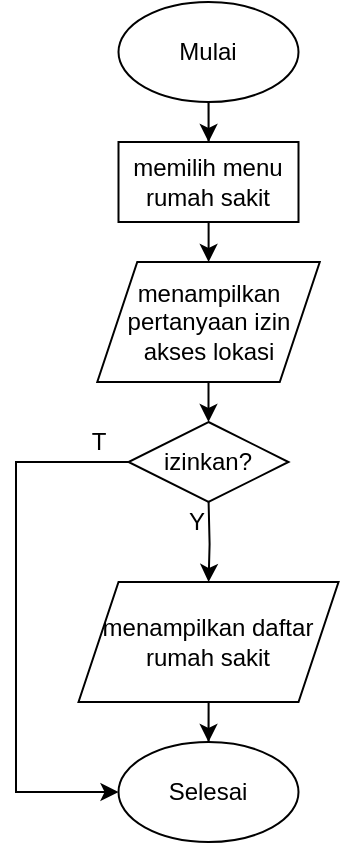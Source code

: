 <mxfile version="20.8.16" type="device"><diagram name="Page-1" id="obQoU2c37vdubpMZgKOe"><mxGraphModel dx="1036" dy="614" grid="1" gridSize="10" guides="1" tooltips="1" connect="1" arrows="1" fold="1" page="1" pageScale="1" pageWidth="850" pageHeight="1100" math="0" shadow="0"><root><mxCell id="0"/><mxCell id="1" parent="0"/><mxCell id="PFEmdgZtc0pheLQGXHmz-1" value="" style="edgeStyle=orthogonalEdgeStyle;rounded=0;orthogonalLoop=1;jettySize=auto;html=1;" edge="1" parent="1" source="PFEmdgZtc0pheLQGXHmz-2" target="PFEmdgZtc0pheLQGXHmz-4"><mxGeometry relative="1" as="geometry"/></mxCell><mxCell id="PFEmdgZtc0pheLQGXHmz-2" value="Mulai" style="ellipse;whiteSpace=wrap;html=1;" vertex="1" parent="1"><mxGeometry x="291.25" y="60" width="90" height="50" as="geometry"/></mxCell><mxCell id="PFEmdgZtc0pheLQGXHmz-3" value="" style="edgeStyle=orthogonalEdgeStyle;rounded=0;orthogonalLoop=1;jettySize=auto;html=1;" edge="1" parent="1" source="PFEmdgZtc0pheLQGXHmz-4" target="PFEmdgZtc0pheLQGXHmz-6"><mxGeometry relative="1" as="geometry"/></mxCell><mxCell id="PFEmdgZtc0pheLQGXHmz-4" value="memilih menu rumah sakit" style="rounded=0;whiteSpace=wrap;html=1;" vertex="1" parent="1"><mxGeometry x="291.25" y="130" width="90" height="40" as="geometry"/></mxCell><mxCell id="PFEmdgZtc0pheLQGXHmz-5" value="" style="edgeStyle=orthogonalEdgeStyle;rounded=0;orthogonalLoop=1;jettySize=auto;html=1;" edge="1" parent="1" source="PFEmdgZtc0pheLQGXHmz-6"><mxGeometry relative="1" as="geometry"><mxPoint x="336.3" y="270" as="targetPoint"/></mxGeometry></mxCell><mxCell id="PFEmdgZtc0pheLQGXHmz-6" value="menampilkan pertanyaan izin akses lokasi" style="shape=parallelogram;perimeter=parallelogramPerimeter;whiteSpace=wrap;html=1;fixedSize=1;" vertex="1" parent="1"><mxGeometry x="280.63" y="190" width="111.25" height="60" as="geometry"/></mxCell><mxCell id="PFEmdgZtc0pheLQGXHmz-7" value="" style="edgeStyle=orthogonalEdgeStyle;rounded=0;orthogonalLoop=1;jettySize=auto;html=1;" edge="1" parent="1" target="PFEmdgZtc0pheLQGXHmz-9"><mxGeometry relative="1" as="geometry"><mxPoint x="336.3" y="310" as="sourcePoint"/></mxGeometry></mxCell><mxCell id="PFEmdgZtc0pheLQGXHmz-8" value="" style="edgeStyle=orthogonalEdgeStyle;rounded=0;orthogonalLoop=1;jettySize=auto;html=1;" edge="1" parent="1" source="PFEmdgZtc0pheLQGXHmz-9" target="PFEmdgZtc0pheLQGXHmz-10"><mxGeometry relative="1" as="geometry"/></mxCell><mxCell id="PFEmdgZtc0pheLQGXHmz-9" value="menampilkan daftar rumah sakit" style="shape=parallelogram;perimeter=parallelogramPerimeter;whiteSpace=wrap;html=1;fixedSize=1;" vertex="1" parent="1"><mxGeometry x="271.26" y="350" width="130" height="60" as="geometry"/></mxCell><mxCell id="PFEmdgZtc0pheLQGXHmz-10" value="Selesai" style="ellipse;whiteSpace=wrap;html=1;" vertex="1" parent="1"><mxGeometry x="291.25" y="430" width="90" height="50" as="geometry"/></mxCell><mxCell id="PFEmdgZtc0pheLQGXHmz-11" style="edgeStyle=orthogonalEdgeStyle;rounded=0;orthogonalLoop=1;jettySize=auto;html=1;entryX=0;entryY=0.5;entryDx=0;entryDy=0;" edge="1" parent="1" source="PFEmdgZtc0pheLQGXHmz-12" target="PFEmdgZtc0pheLQGXHmz-10"><mxGeometry relative="1" as="geometry"><Array as="points"><mxPoint x="240" y="290"/><mxPoint x="240" y="455"/></Array></mxGeometry></mxCell><mxCell id="PFEmdgZtc0pheLQGXHmz-12" value="izinkan?" style="rhombus;whiteSpace=wrap;html=1;" vertex="1" parent="1"><mxGeometry x="296.25" y="270" width="80" height="40" as="geometry"/></mxCell><mxCell id="PFEmdgZtc0pheLQGXHmz-13" value="Y" style="text;html=1;align=center;verticalAlign=middle;resizable=0;points=[];autosize=1;strokeColor=none;fillColor=none;" vertex="1" parent="1"><mxGeometry x="315" y="305" width="30" height="30" as="geometry"/></mxCell><mxCell id="PFEmdgZtc0pheLQGXHmz-14" value="T" style="text;html=1;align=center;verticalAlign=middle;resizable=0;points=[];autosize=1;strokeColor=none;fillColor=none;" vertex="1" parent="1"><mxGeometry x="266.25" y="265" width="30" height="30" as="geometry"/></mxCell></root></mxGraphModel></diagram></mxfile>